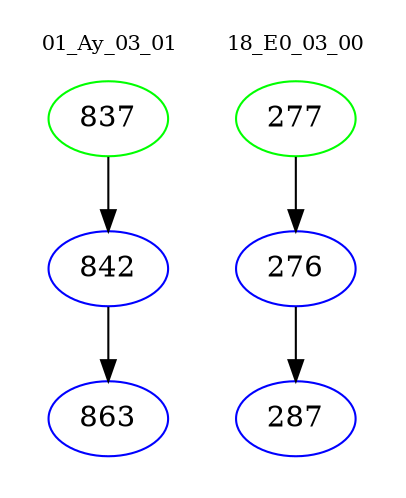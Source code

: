 digraph{
subgraph cluster_0 {
color = white
label = "01_Ay_03_01";
fontsize=10;
T0_837 [label="837", color="green"]
T0_837 -> T0_842 [color="black"]
T0_842 [label="842", color="blue"]
T0_842 -> T0_863 [color="black"]
T0_863 [label="863", color="blue"]
}
subgraph cluster_1 {
color = white
label = "18_E0_03_00";
fontsize=10;
T1_277 [label="277", color="green"]
T1_277 -> T1_276 [color="black"]
T1_276 [label="276", color="blue"]
T1_276 -> T1_287 [color="black"]
T1_287 [label="287", color="blue"]
}
}
